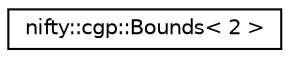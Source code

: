 digraph "Graphical Class Hierarchy"
{
  edge [fontname="Helvetica",fontsize="10",labelfontname="Helvetica",labelfontsize="10"];
  node [fontname="Helvetica",fontsize="10",shape=record];
  rankdir="LR";
  Node1 [label="nifty::cgp::Bounds\< 2 \>",height=0.2,width=0.4,color="black", fillcolor="white", style="filled",URL="$classnifty_1_1cgp_1_1Bounds_3_012_01_4.html"];
}

